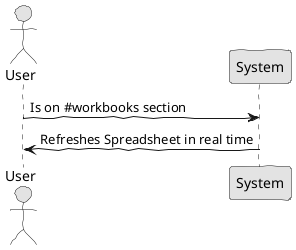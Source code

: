 @startuml  ssd.png
skinparam handwritten true
skinparam monochrome true
skinparam packageStyle rect
skinparam defaultFontName FG Virgil
skinparam shadowing false

actor User

User -> System : Is on #workbooks section
System -> User : Refreshes Spreadsheet in real time

@enduml